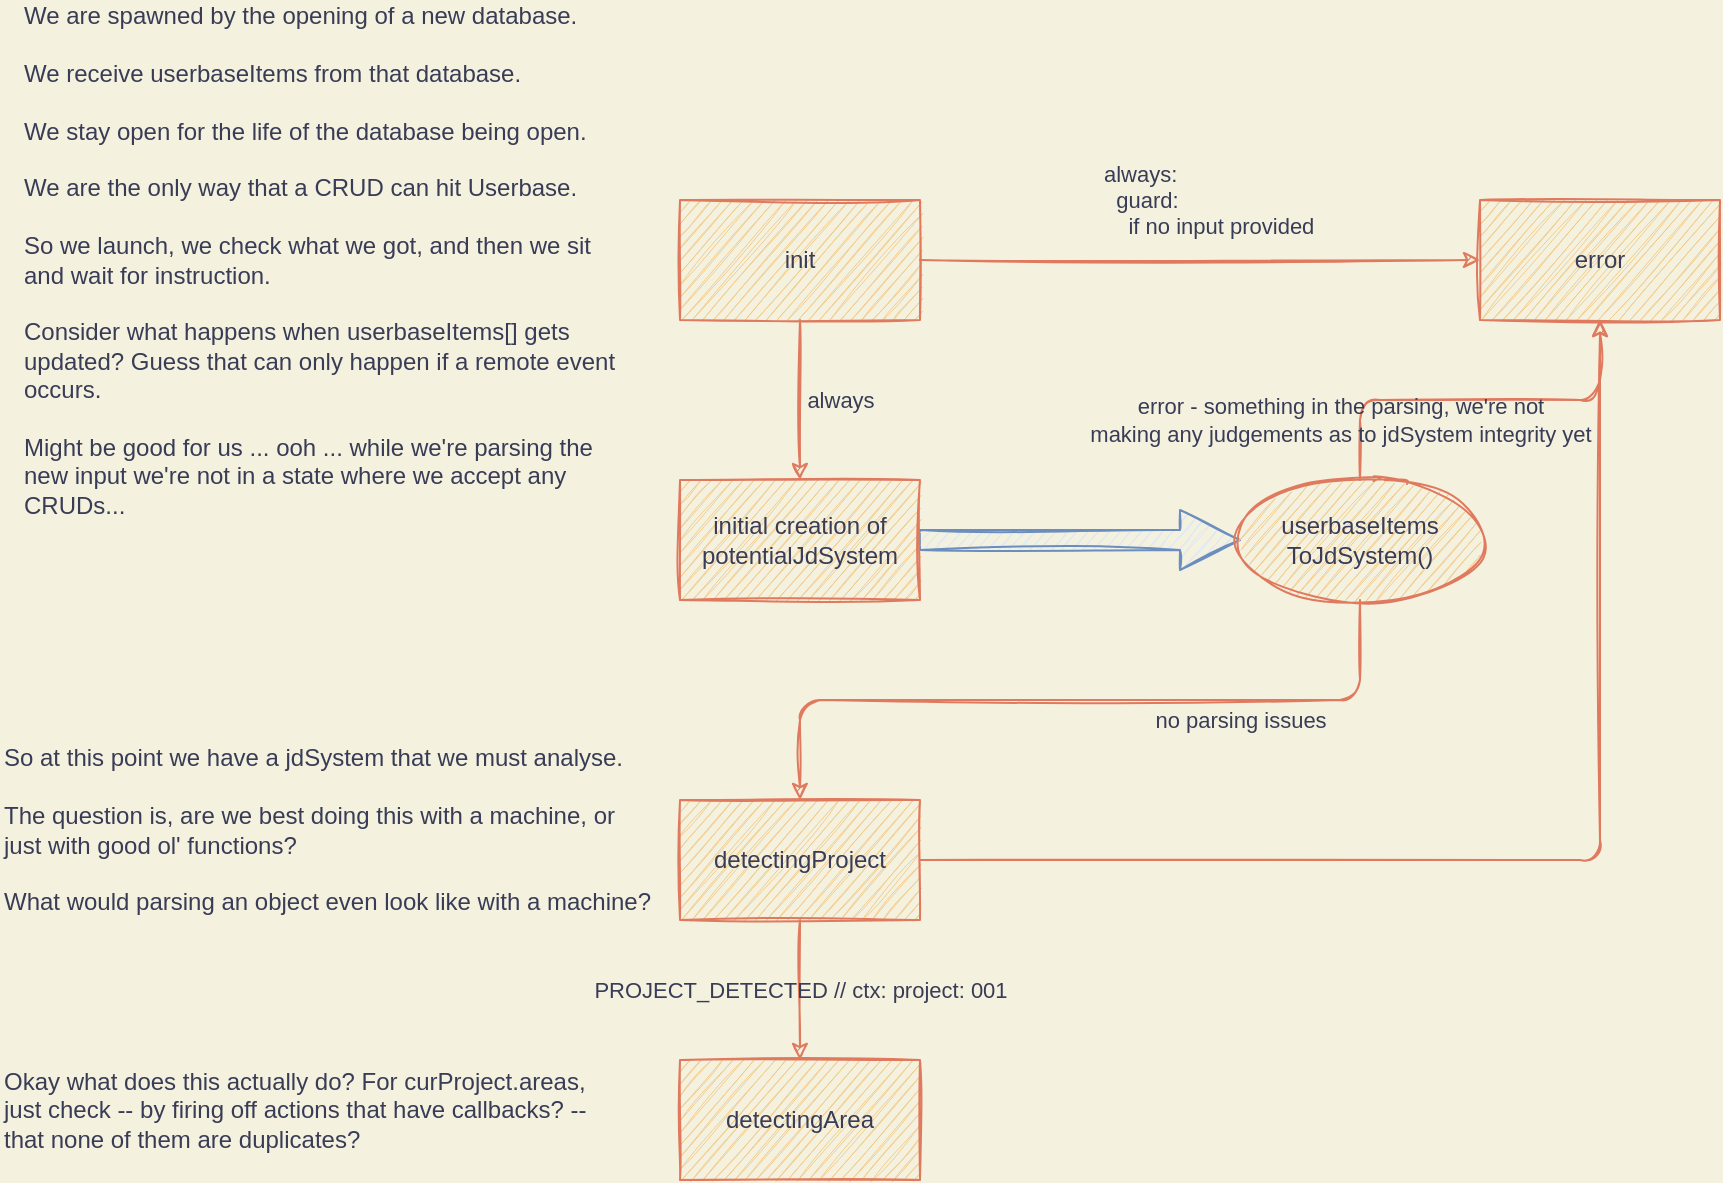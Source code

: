 <mxfile version="14.6.13" type="device"><diagram id="wDF6I1ozjY5P8irrndGW" name="Page-1"><mxGraphModel dx="1635" dy="1080" grid="1" gridSize="10" guides="1" tooltips="1" connect="1" arrows="1" fold="1" page="1" pageScale="1" pageWidth="1654" pageHeight="1169" background="#F4F1DE" math="0" shadow="0"><root><mxCell id="0"/><mxCell id="1" parent="0"/><mxCell id="iy5SJcbu0XyvyLhZGUkm-3" style="edgeStyle=orthogonalEdgeStyle;curved=0;rounded=1;sketch=1;orthogonalLoop=1;jettySize=auto;html=1;exitX=1;exitY=0.5;exitDx=0;exitDy=0;entryX=0;entryY=0.5;entryDx=0;entryDy=0;fontColor=#393C56;strokeColor=#E07A5F;fillColor=#F2CC8F;" edge="1" parent="1" source="iy5SJcbu0XyvyLhZGUkm-1" target="iy5SJcbu0XyvyLhZGUkm-2"><mxGeometry relative="1" as="geometry"/></mxCell><mxCell id="iy5SJcbu0XyvyLhZGUkm-4" value="always:&lt;br&gt;&amp;nbsp; guard:&lt;br&gt;&lt;div style=&quot;&quot;&gt;&amp;nbsp; &amp;nbsp; if no input provided&lt;/div&gt;" style="edgeLabel;html=1;align=left;verticalAlign=middle;resizable=0;points=[];fontColor=#393C56;labelBackgroundColor=none;" vertex="1" connectable="0" parent="iy5SJcbu0XyvyLhZGUkm-3"><mxGeometry x="-0.229" y="-1" relative="1" as="geometry"><mxPoint x="-18" y="-31" as="offset"/></mxGeometry></mxCell><mxCell id="iy5SJcbu0XyvyLhZGUkm-6" style="edgeStyle=orthogonalEdgeStyle;curved=0;rounded=1;sketch=1;orthogonalLoop=1;jettySize=auto;html=1;exitX=0.5;exitY=1;exitDx=0;exitDy=0;entryX=0.5;entryY=0;entryDx=0;entryDy=0;fontColor=#393C56;strokeColor=#E07A5F;fillColor=#F2CC8F;" edge="1" parent="1" source="iy5SJcbu0XyvyLhZGUkm-1" target="iy5SJcbu0XyvyLhZGUkm-5"><mxGeometry relative="1" as="geometry"/></mxCell><mxCell id="iy5SJcbu0XyvyLhZGUkm-7" value="always" style="edgeLabel;html=1;align=center;verticalAlign=middle;resizable=0;points=[];fontColor=#393C56;labelBackgroundColor=none;" vertex="1" connectable="0" parent="iy5SJcbu0XyvyLhZGUkm-6"><mxGeometry x="-0.375" y="-2" relative="1" as="geometry"><mxPoint x="22" y="15" as="offset"/></mxGeometry></mxCell><mxCell id="iy5SJcbu0XyvyLhZGUkm-1" value="init" style="whiteSpace=wrap;html=1;sketch=1;fillColor=#F2CC8F;strokeColor=#E07A5F;fontColor=#393C56;" vertex="1" parent="1"><mxGeometry x="670" y="140" width="120" height="60" as="geometry"/></mxCell><mxCell id="iy5SJcbu0XyvyLhZGUkm-2" value="error" style="rounded=0;whiteSpace=wrap;html=1;sketch=1;fontColor=#393C56;strokeColor=#E07A5F;fillColor=#F2CC8F;" vertex="1" parent="1"><mxGeometry x="1070" y="140" width="120" height="60" as="geometry"/></mxCell><mxCell id="iy5SJcbu0XyvyLhZGUkm-9" style="edgeStyle=orthogonalEdgeStyle;curved=0;rounded=1;sketch=1;orthogonalLoop=1;jettySize=auto;html=1;exitX=1;exitY=0.5;exitDx=0;exitDy=0;entryX=0;entryY=0.5;entryDx=0;entryDy=0;fontColor=#393C56;strokeColor=#6c8ebf;fillColor=#dae8fc;shape=arrow;" edge="1" parent="1" source="iy5SJcbu0XyvyLhZGUkm-5" target="iy5SJcbu0XyvyLhZGUkm-8"><mxGeometry relative="1" as="geometry"/></mxCell><mxCell id="iy5SJcbu0XyvyLhZGUkm-5" value="initial creation of potentialJdSystem" style="rounded=0;whiteSpace=wrap;html=1;labelBackgroundColor=none;sketch=1;fontColor=#393C56;strokeColor=#E07A5F;fillColor=#F2CC8F;align=center;" vertex="1" parent="1"><mxGeometry x="670" y="280" width="120" height="60" as="geometry"/></mxCell><mxCell id="iy5SJcbu0XyvyLhZGUkm-10" style="edgeStyle=orthogonalEdgeStyle;curved=0;rounded=1;sketch=1;orthogonalLoop=1;jettySize=auto;html=1;exitX=0.5;exitY=0;exitDx=0;exitDy=0;entryX=0.5;entryY=1;entryDx=0;entryDy=0;fontColor=#393C56;strokeColor=#E07A5F;fillColor=#F2CC8F;" edge="1" parent="1" source="iy5SJcbu0XyvyLhZGUkm-8" target="iy5SJcbu0XyvyLhZGUkm-2"><mxGeometry relative="1" as="geometry"/></mxCell><mxCell id="iy5SJcbu0XyvyLhZGUkm-11" value="error - something in the parsing, we're not&lt;br&gt;making any judgements as to jdSystem integrity yet" style="edgeLabel;html=1;align=center;verticalAlign=middle;resizable=0;points=[];fontColor=#393C56;labelBackgroundColor=none;" vertex="1" connectable="0" parent="iy5SJcbu0XyvyLhZGUkm-10"><mxGeometry x="0.21" relative="1" as="geometry"><mxPoint x="-91" y="10" as="offset"/></mxGeometry></mxCell><mxCell id="iy5SJcbu0XyvyLhZGUkm-13" style="edgeStyle=orthogonalEdgeStyle;curved=0;rounded=1;sketch=1;orthogonalLoop=1;jettySize=auto;html=1;exitX=0.5;exitY=1;exitDx=0;exitDy=0;entryX=0.5;entryY=0;entryDx=0;entryDy=0;fontColor=#393C56;strokeColor=#E07A5F;fillColor=#F2CC8F;" edge="1" parent="1" source="iy5SJcbu0XyvyLhZGUkm-8" target="iy5SJcbu0XyvyLhZGUkm-12"><mxGeometry relative="1" as="geometry"/></mxCell><mxCell id="iy5SJcbu0XyvyLhZGUkm-14" value="no parsing issues" style="edgeLabel;html=1;align=center;verticalAlign=middle;resizable=0;points=[];fontColor=#393C56;labelBackgroundColor=none;" vertex="1" connectable="0" parent="iy5SJcbu0XyvyLhZGUkm-13"><mxGeometry x="-0.41" y="-1" relative="1" as="geometry"><mxPoint x="2" y="11" as="offset"/></mxGeometry></mxCell><mxCell id="iy5SJcbu0XyvyLhZGUkm-8" value="userbaseItems&lt;br&gt;ToJdSystem()" style="ellipse;whiteSpace=wrap;html=1;rounded=0;labelBackgroundColor=none;sketch=1;fontColor=#393C56;strokeColor=#E07A5F;fillColor=#F2CC8F;align=center;" vertex="1" parent="1"><mxGeometry x="950" y="280" width="120" height="60" as="geometry"/></mxCell><mxCell id="iy5SJcbu0XyvyLhZGUkm-18" value="PROJECT_DETECTED // ctx: project: 001" style="edgeStyle=orthogonalEdgeStyle;curved=0;rounded=1;sketch=1;orthogonalLoop=1;jettySize=auto;html=1;exitX=0.5;exitY=1;exitDx=0;exitDy=0;entryX=0.5;entryY=0;entryDx=0;entryDy=0;fontColor=#393C56;strokeColor=#E07A5F;fillColor=#F2CC8F;labelBackgroundColor=none;" edge="1" parent="1" source="iy5SJcbu0XyvyLhZGUkm-12" target="iy5SJcbu0XyvyLhZGUkm-17"><mxGeometry relative="1" as="geometry"/></mxCell><mxCell id="iy5SJcbu0XyvyLhZGUkm-19" style="edgeStyle=orthogonalEdgeStyle;curved=0;rounded=1;sketch=1;orthogonalLoop=1;jettySize=auto;html=1;exitX=1;exitY=0.5;exitDx=0;exitDy=0;entryX=0.5;entryY=1;entryDx=0;entryDy=0;labelBackgroundColor=none;fontColor=#393C56;strokeColor=#E07A5F;fillColor=#F2CC8F;" edge="1" parent="1" source="iy5SJcbu0XyvyLhZGUkm-12" target="iy5SJcbu0XyvyLhZGUkm-2"><mxGeometry relative="1" as="geometry"/></mxCell><mxCell id="iy5SJcbu0XyvyLhZGUkm-12" value="detectingProject" style="whiteSpace=wrap;html=1;sketch=1;fillColor=#F2CC8F;strokeColor=#E07A5F;fontColor=#393C56;" vertex="1" parent="1"><mxGeometry x="670" y="440" width="120" height="60" as="geometry"/></mxCell><mxCell id="iy5SJcbu0XyvyLhZGUkm-15" value="So at this point we have a jdSystem that we must analyse.&lt;br&gt;&lt;br&gt;The question is, are we best doing this with a machine, or&lt;br&gt;just with good ol' functions?&lt;br&gt;&lt;br&gt;What would parsing an object even look like with a machine?" style="text;html=1;align=left;verticalAlign=middle;resizable=0;points=[];autosize=1;strokeColor=none;fontColor=#393C56;" vertex="1" parent="1"><mxGeometry x="330" y="410" width="340" height="90" as="geometry"/></mxCell><mxCell id="iy5SJcbu0XyvyLhZGUkm-17" value="detectingArea" style="rounded=0;whiteSpace=wrap;html=1;labelBackgroundColor=none;sketch=1;fontColor=#393C56;strokeColor=#E07A5F;fillColor=#F2CC8F;align=center;" vertex="1" parent="1"><mxGeometry x="670" y="570" width="120" height="60" as="geometry"/></mxCell><mxCell id="iy5SJcbu0XyvyLhZGUkm-20" value="Okay what does this actually do? For curProject.areas,&lt;br&gt;just check -- by firing off actions that have callbacks? --&lt;br&gt;that none of them are duplicates?" style="text;html=1;align=left;verticalAlign=middle;resizable=0;points=[];autosize=1;strokeColor=none;fontColor=#393C56;" vertex="1" parent="1"><mxGeometry x="330" y="570" width="310" height="50" as="geometry"/></mxCell><mxCell id="iy5SJcbu0XyvyLhZGUkm-21" value="We are spawned by the opening of a new database.&lt;br&gt;&lt;br&gt;We receive userbaseItems from that database.&lt;br&gt;&lt;br&gt;We stay open for the life of the database being open.&lt;br&gt;&lt;br&gt;We are the only way that a CRUD can hit Userbase.&lt;br&gt;&lt;br&gt;So we launch, we check what we got, and then we sit&amp;nbsp;&lt;br&gt;and wait for instruction.&lt;br&gt;&lt;br&gt;Consider what happens when userbaseItems[] gets&lt;br&gt;updated? Guess that can only happen if a remote event&lt;br&gt;occurs.&lt;br&gt;&lt;br&gt;Might be good for us ... ooh ... while we're parsing the&lt;br&gt;new input we're not in a state where we accept any&lt;br&gt;CRUDs..." style="text;html=1;align=left;verticalAlign=middle;resizable=0;points=[];autosize=1;strokeColor=none;fontColor=#393C56;" vertex="1" parent="1"><mxGeometry x="340" y="40" width="310" height="260" as="geometry"/></mxCell></root></mxGraphModel></diagram></mxfile>
